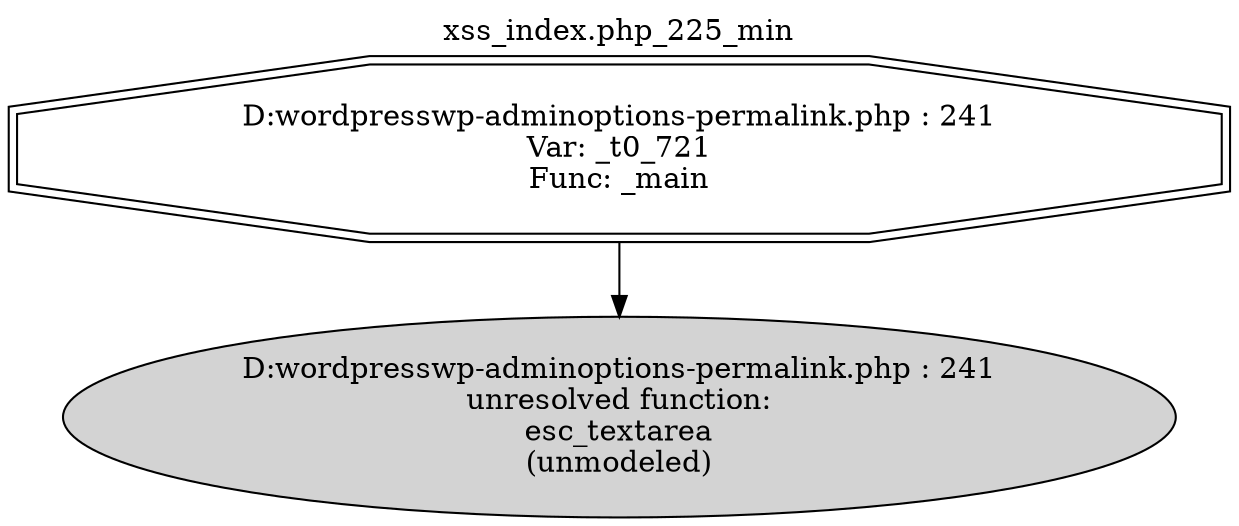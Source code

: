 digraph cfg {
  label="xss_index.php_225_min";
  labelloc=t;
  n1 [shape=doubleoctagon, label="D:\wordpress\wp-admin\options-permalink.php : 241\nVar: _t0_721\nFunc: _main\n"];
  n2 [shape=ellipse, label="D:\wordpress\wp-admin\options-permalink.php : 241\nunresolved function:\nesc_textarea\n(unmodeled)\n",style=filled];
  n1 -> n2;
}
